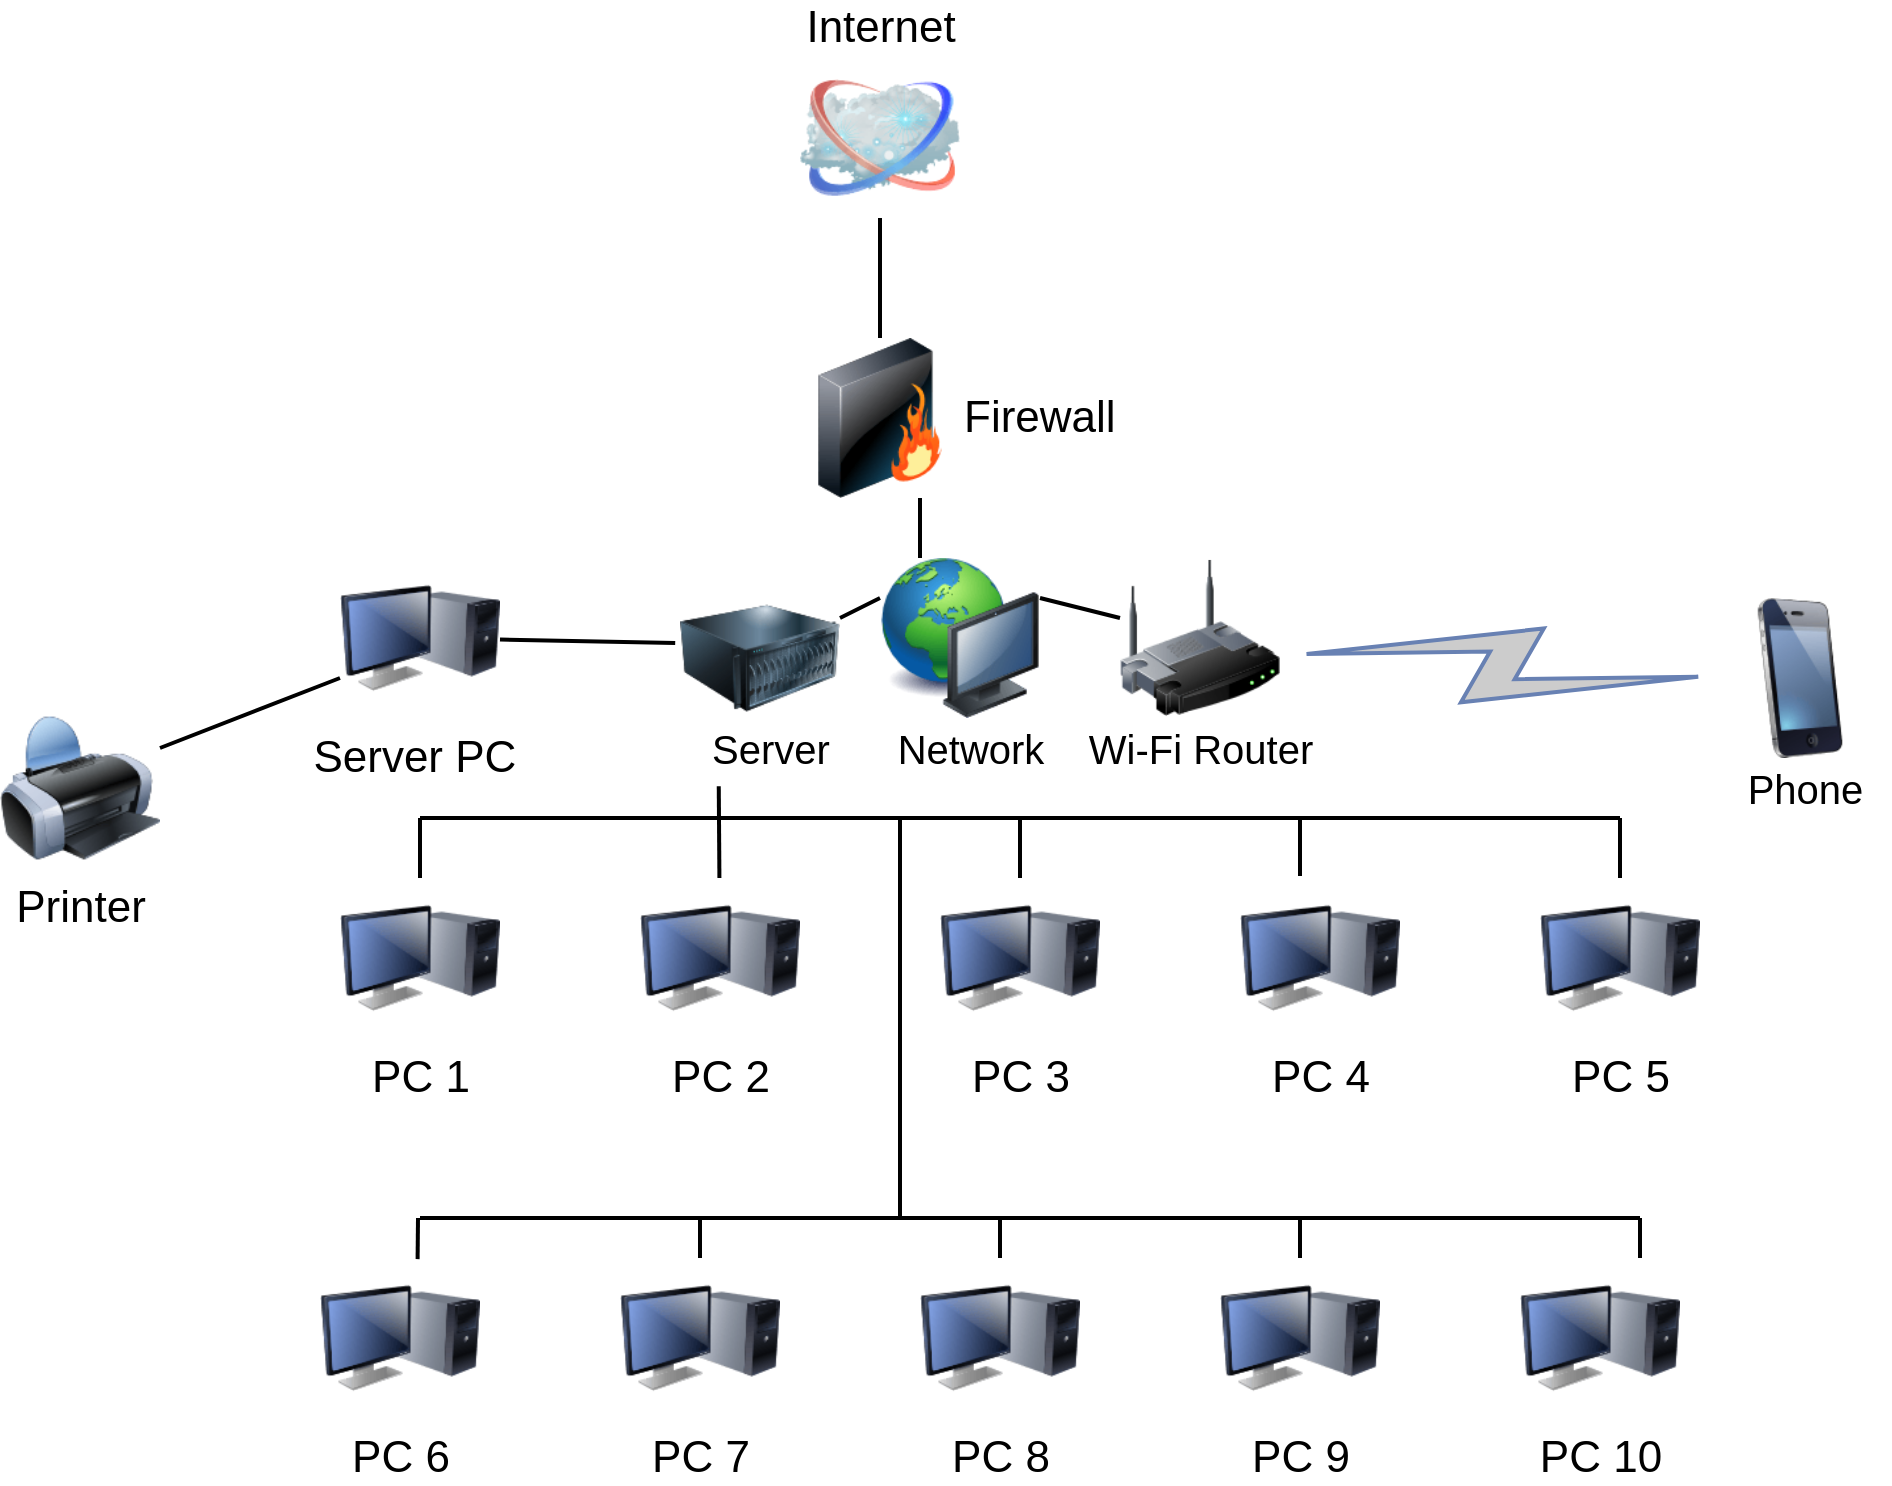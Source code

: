 <mxfile version="14.2.6" type="github">
  <diagram name="Page-1" id="55a83fd1-7818-8e21-69c5-c3457e3827bb">
    <mxGraphModel dx="1730" dy="967" grid="1" gridSize="10" guides="1" tooltips="1" connect="1" arrows="1" fold="1" page="1" pageScale="1" pageWidth="1100" pageHeight="850" background="#ffffff" math="0" shadow="0">
      <root>
        <mxCell id="0" />
        <mxCell id="1" parent="0" />
        <mxCell id="69ecfefc5c41e42c-18" style="edgeStyle=none;rounded=0;html=1;labelBackgroundColor=none;endArrow=none;strokeWidth=2;fontFamily=Verdana;fontSize=22;entryX=1;entryY=0.25;entryDx=0;entryDy=0;" parent="1" source="69ecfefc5c41e42c-1" target="ljmvhu7upG-RRoT3nffI-48" edge="1">
          <mxGeometry relative="1" as="geometry" />
        </mxCell>
        <mxCell id="69ecfefc5c41e42c-1" value="" style="image;html=1;labelBackgroundColor=#ffffff;image=img/lib/clip_art/networking/Wireless_Router_128x128.png;rounded=1;shadow=0;comic=0;strokeWidth=2;fontSize=22" parent="1" vertex="1">
          <mxGeometry x="630" y="310" width="80" height="80" as="geometry" />
        </mxCell>
        <mxCell id="69ecfefc5c41e42c-2" value="Internet" style="image;html=1;labelBackgroundColor=#ffffff;image=img/lib/clip_art/networking/Cloud_128x128.png;rounded=1;shadow=0;comic=0;strokeWidth=2;fontSize=22;labelPosition=center;verticalLabelPosition=top;align=center;verticalAlign=bottom;" parent="1" vertex="1">
          <mxGeometry x="470" y="60" width="80" height="80" as="geometry" />
        </mxCell>
        <mxCell id="69ecfefc5c41e42c-19" style="edgeStyle=none;rounded=0;html=1;labelBackgroundColor=none;endArrow=none;strokeWidth=2;fontFamily=Verdana;fontSize=22" parent="1" source="69ecfefc5c41e42c-3" target="69ecfefc5c41e42c-2" edge="1">
          <mxGeometry relative="1" as="geometry" />
        </mxCell>
        <mxCell id="69ecfefc5c41e42c-3" value="Firewall" style="image;html=1;labelBackgroundColor=#ffffff;image=img/lib/clip_art/networking/Firewall_128x128.png;rounded=1;shadow=0;comic=0;strokeWidth=2;fontSize=22;labelPosition=right;verticalLabelPosition=middle;align=left;verticalAlign=middle;" parent="1" vertex="1">
          <mxGeometry x="470" y="200" width="80" height="80" as="geometry" />
        </mxCell>
        <mxCell id="69ecfefc5c41e42c-5" value="PC 1" style="image;html=1;labelBackgroundColor=#ffffff;image=img/lib/clip_art/computers/Monitor_Tower_128x128.png;rounded=1;shadow=0;comic=0;strokeWidth=2;fontSize=22" parent="1" vertex="1">
          <mxGeometry x="240" y="470" width="80" height="80" as="geometry" />
        </mxCell>
        <mxCell id="69ecfefc5c41e42c-6" value="Printer" style="image;html=1;labelBackgroundColor=#ffffff;image=img/lib/clip_art/computers/Printer_128x128.png;rounded=1;shadow=0;comic=0;strokeWidth=2;fontSize=22" parent="1" vertex="1">
          <mxGeometry x="70" y="385" width="80" height="80" as="geometry" />
        </mxCell>
        <mxCell id="69ecfefc5c41e42c-15" value="" style="html=1;fillColor=#CCCCCC;strokeColor=#6881B3;gradientColor=none;gradientDirection=north;strokeWidth=2;shape=mxgraph.networks.comm_link_edge;html=1;labelBackgroundColor=none;endArrow=none;fontFamily=Verdana;fontSize=22;fontColor=#000000;exitX=0;exitY=0.5;exitDx=0;exitDy=0;entryX=1.03;entryY=0.592;entryDx=0;entryDy=0;entryPerimeter=0;" parent="1" source="ljmvhu7upG-RRoT3nffI-2" target="69ecfefc5c41e42c-1" edge="1">
          <mxGeometry width="100" height="100" relative="1" as="geometry">
            <mxPoint x="870" y="505" as="sourcePoint" />
            <mxPoint x="690" y="490" as="targetPoint" />
            <Array as="points" />
          </mxGeometry>
        </mxCell>
        <mxCell id="ljmvhu7upG-RRoT3nffI-2" value="" style="image;html=1;image=img/lib/clip_art/telecommunication/iPhone_128x128.png" vertex="1" parent="1">
          <mxGeometry x="930" y="330" width="80" height="80" as="geometry" />
        </mxCell>
        <mxCell id="ljmvhu7upG-RRoT3nffI-3" value="PC 2" style="image;html=1;labelBackgroundColor=#ffffff;image=img/lib/clip_art/computers/Monitor_Tower_128x128.png;rounded=1;shadow=0;comic=0;strokeWidth=2;fontSize=22" vertex="1" parent="1">
          <mxGeometry x="390" y="470" width="80" height="80" as="geometry" />
        </mxCell>
        <mxCell id="ljmvhu7upG-RRoT3nffI-6" value="PC 3" style="image;html=1;labelBackgroundColor=#ffffff;image=img/lib/clip_art/computers/Monitor_Tower_128x128.png;rounded=1;shadow=0;comic=0;strokeWidth=2;fontSize=22" vertex="1" parent="1">
          <mxGeometry x="540" y="470" width="80" height="80" as="geometry" />
        </mxCell>
        <mxCell id="ljmvhu7upG-RRoT3nffI-7" value="PC 4" style="image;html=1;labelBackgroundColor=#ffffff;image=img/lib/clip_art/computers/Monitor_Tower_128x128.png;rounded=1;shadow=0;comic=0;strokeWidth=2;fontSize=22" vertex="1" parent="1">
          <mxGeometry x="690" y="470" width="80" height="80" as="geometry" />
        </mxCell>
        <mxCell id="ljmvhu7upG-RRoT3nffI-8" value="PC 5" style="image;html=1;labelBackgroundColor=#ffffff;image=img/lib/clip_art/computers/Monitor_Tower_128x128.png;rounded=1;shadow=0;comic=0;strokeWidth=2;fontSize=22" vertex="1" parent="1">
          <mxGeometry x="840" y="470" width="80" height="80" as="geometry" />
        </mxCell>
        <mxCell id="ljmvhu7upG-RRoT3nffI-9" value="Server PC&amp;nbsp;" style="image;html=1;labelBackgroundColor=#ffffff;image=img/lib/clip_art/computers/Monitor_Tower_128x128.png;rounded=1;shadow=0;comic=0;strokeWidth=2;fontSize=22" vertex="1" parent="1">
          <mxGeometry x="240" y="310" width="80" height="80" as="geometry" />
        </mxCell>
        <mxCell id="ljmvhu7upG-RRoT3nffI-10" value="" style="image;html=1;image=img/lib/clip_art/computers/Server_128x128.png" vertex="1" parent="1">
          <mxGeometry x="410" y="320" width="80" height="80" as="geometry" />
        </mxCell>
        <mxCell id="ljmvhu7upG-RRoT3nffI-14" value="" style="endArrow=none;html=1;entryX=0;entryY=0.25;entryDx=0;entryDy=0;strokeWidth=2;" edge="1" parent="1" source="ljmvhu7upG-RRoT3nffI-10" target="ljmvhu7upG-RRoT3nffI-48">
          <mxGeometry width="50" height="50" relative="1" as="geometry">
            <mxPoint x="500" y="410" as="sourcePoint" />
            <mxPoint x="550" y="360" as="targetPoint" />
          </mxGeometry>
        </mxCell>
        <mxCell id="ljmvhu7upG-RRoT3nffI-15" value="" style="endArrow=none;html=1;strokeWidth=2;exitX=-0.03;exitY=0.407;exitDx=0;exitDy=0;exitPerimeter=0;" edge="1" parent="1" source="ljmvhu7upG-RRoT3nffI-10" target="ljmvhu7upG-RRoT3nffI-9">
          <mxGeometry width="50" height="50" relative="1" as="geometry">
            <mxPoint x="480" y="330" as="sourcePoint" />
            <mxPoint x="500" y="290" as="targetPoint" />
          </mxGeometry>
        </mxCell>
        <mxCell id="ljmvhu7upG-RRoT3nffI-16" value="" style="endArrow=none;html=1;strokeWidth=2;exitX=0.134;exitY=1.138;exitDx=0;exitDy=0;exitPerimeter=0;" edge="1" parent="1" source="ljmvhu7upG-RRoT3nffI-51" target="ljmvhu7upG-RRoT3nffI-3">
          <mxGeometry width="50" height="50" relative="1" as="geometry">
            <mxPoint x="427" y="420" as="sourcePoint" />
            <mxPoint x="330" y="360.803" as="targetPoint" />
          </mxGeometry>
        </mxCell>
        <mxCell id="ljmvhu7upG-RRoT3nffI-17" value="" style="endArrow=none;html=1;strokeWidth=2;" edge="1" parent="1">
          <mxGeometry width="50" height="50" relative="1" as="geometry">
            <mxPoint x="880" y="440" as="sourcePoint" />
            <mxPoint x="280" y="440" as="targetPoint" />
          </mxGeometry>
        </mxCell>
        <mxCell id="ljmvhu7upG-RRoT3nffI-18" value="" style="endArrow=none;html=1;strokeWidth=2;exitX=0.5;exitY=0;exitDx=0;exitDy=0;" edge="1" parent="1" source="69ecfefc5c41e42c-5">
          <mxGeometry width="50" height="50" relative="1" as="geometry">
            <mxPoint x="890" y="450" as="sourcePoint" />
            <mxPoint x="280" y="440" as="targetPoint" />
          </mxGeometry>
        </mxCell>
        <mxCell id="ljmvhu7upG-RRoT3nffI-19" value="" style="endArrow=none;html=1;strokeWidth=2;" edge="1" parent="1" source="ljmvhu7upG-RRoT3nffI-6">
          <mxGeometry width="50" height="50" relative="1" as="geometry">
            <mxPoint x="900" y="460" as="sourcePoint" />
            <mxPoint x="580" y="440" as="targetPoint" />
          </mxGeometry>
        </mxCell>
        <mxCell id="ljmvhu7upG-RRoT3nffI-20" value="" style="endArrow=none;html=1;strokeWidth=2;" edge="1" parent="1">
          <mxGeometry width="50" height="50" relative="1" as="geometry">
            <mxPoint x="720" y="469" as="sourcePoint" />
            <mxPoint x="720" y="440" as="targetPoint" />
          </mxGeometry>
        </mxCell>
        <mxCell id="ljmvhu7upG-RRoT3nffI-21" value="" style="endArrow=none;html=1;strokeWidth=2;exitX=0.5;exitY=0;exitDx=0;exitDy=0;" edge="1" parent="1" source="ljmvhu7upG-RRoT3nffI-8">
          <mxGeometry width="50" height="50" relative="1" as="geometry">
            <mxPoint x="730" y="479" as="sourcePoint" />
            <mxPoint x="880" y="440" as="targetPoint" />
          </mxGeometry>
        </mxCell>
        <mxCell id="ljmvhu7upG-RRoT3nffI-22" value="" style="endArrow=none;html=1;strokeWidth=2;" edge="1" parent="1">
          <mxGeometry width="50" height="50" relative="1" as="geometry">
            <mxPoint x="520" y="640" as="sourcePoint" />
            <mxPoint x="520" y="440" as="targetPoint" />
          </mxGeometry>
        </mxCell>
        <mxCell id="ljmvhu7upG-RRoT3nffI-23" value="" style="endArrow=none;html=1;strokeWidth=2;" edge="1" parent="1">
          <mxGeometry width="50" height="50" relative="1" as="geometry">
            <mxPoint x="280" y="640" as="sourcePoint" />
            <mxPoint x="890" y="640" as="targetPoint" />
          </mxGeometry>
        </mxCell>
        <mxCell id="ljmvhu7upG-RRoT3nffI-24" value="PC 6" style="image;html=1;labelBackgroundColor=#ffffff;image=img/lib/clip_art/computers/Monitor_Tower_128x128.png;rounded=1;shadow=0;comic=0;strokeWidth=2;fontSize=22" vertex="1" parent="1">
          <mxGeometry x="230" y="660" width="80" height="80" as="geometry" />
        </mxCell>
        <mxCell id="ljmvhu7upG-RRoT3nffI-25" value="PC 7&lt;br&gt;" style="image;html=1;labelBackgroundColor=#ffffff;image=img/lib/clip_art/computers/Monitor_Tower_128x128.png;rounded=1;shadow=0;comic=0;strokeWidth=2;fontSize=22" vertex="1" parent="1">
          <mxGeometry x="380" y="660" width="80" height="80" as="geometry" />
        </mxCell>
        <mxCell id="ljmvhu7upG-RRoT3nffI-26" value="PC 8" style="image;html=1;labelBackgroundColor=#ffffff;image=img/lib/clip_art/computers/Monitor_Tower_128x128.png;rounded=1;shadow=0;comic=0;strokeWidth=2;fontSize=22" vertex="1" parent="1">
          <mxGeometry x="530" y="660" width="80" height="80" as="geometry" />
        </mxCell>
        <mxCell id="ljmvhu7upG-RRoT3nffI-27" value="PC 9&lt;br&gt;" style="image;html=1;labelBackgroundColor=#ffffff;image=img/lib/clip_art/computers/Monitor_Tower_128x128.png;rounded=1;shadow=0;comic=0;strokeWidth=2;fontSize=22" vertex="1" parent="1">
          <mxGeometry x="680" y="660" width="80" height="80" as="geometry" />
        </mxCell>
        <mxCell id="ljmvhu7upG-RRoT3nffI-28" value="PC 10" style="image;html=1;labelBackgroundColor=#ffffff;image=img/lib/clip_art/computers/Monitor_Tower_128x128.png;rounded=1;shadow=0;comic=0;strokeWidth=2;fontSize=22" vertex="1" parent="1">
          <mxGeometry x="830" y="660" width="80" height="80" as="geometry" />
        </mxCell>
        <mxCell id="ljmvhu7upG-RRoT3nffI-37" value="" style="endArrow=none;html=1;strokeWidth=2;exitX=0.5;exitY=0;exitDx=0;exitDy=0;" edge="1" parent="1" source="ljmvhu7upG-RRoT3nffI-27">
          <mxGeometry width="50" height="50" relative="1" as="geometry">
            <mxPoint x="730" y="479" as="sourcePoint" />
            <mxPoint x="720" y="640" as="targetPoint" />
          </mxGeometry>
        </mxCell>
        <mxCell id="ljmvhu7upG-RRoT3nffI-39" value="" style="endArrow=none;html=1;strokeWidth=2;exitX=0.75;exitY=0;exitDx=0;exitDy=0;" edge="1" parent="1" source="ljmvhu7upG-RRoT3nffI-28">
          <mxGeometry width="50" height="50" relative="1" as="geometry">
            <mxPoint x="740" y="489" as="sourcePoint" />
            <mxPoint x="890" y="640" as="targetPoint" />
          </mxGeometry>
        </mxCell>
        <mxCell id="ljmvhu7upG-RRoT3nffI-40" value="" style="endArrow=none;html=1;strokeWidth=2;exitX=0.5;exitY=0;exitDx=0;exitDy=0;" edge="1" parent="1" source="ljmvhu7upG-RRoT3nffI-26">
          <mxGeometry width="50" height="50" relative="1" as="geometry">
            <mxPoint x="750" y="499" as="sourcePoint" />
            <mxPoint x="570" y="640" as="targetPoint" />
          </mxGeometry>
        </mxCell>
        <mxCell id="ljmvhu7upG-RRoT3nffI-41" value="" style="endArrow=none;html=1;strokeWidth=2;exitX=0.5;exitY=0;exitDx=0;exitDy=0;" edge="1" parent="1" source="ljmvhu7upG-RRoT3nffI-25">
          <mxGeometry width="50" height="50" relative="1" as="geometry">
            <mxPoint x="580" y="670" as="sourcePoint" />
            <mxPoint x="420" y="640" as="targetPoint" />
          </mxGeometry>
        </mxCell>
        <mxCell id="ljmvhu7upG-RRoT3nffI-44" value="" style="endArrow=none;html=1;strokeWidth=2;exitX=0.61;exitY=0.007;exitDx=0;exitDy=0;exitPerimeter=0;" edge="1" parent="1" source="ljmvhu7upG-RRoT3nffI-24">
          <mxGeometry width="50" height="50" relative="1" as="geometry">
            <mxPoint x="590" y="680" as="sourcePoint" />
            <mxPoint x="279" y="640" as="targetPoint" />
          </mxGeometry>
        </mxCell>
        <mxCell id="ljmvhu7upG-RRoT3nffI-47" value="" style="endArrow=none;html=1;strokeWidth=2;exitX=1;exitY=0.25;exitDx=0;exitDy=0;entryX=0;entryY=0.75;entryDx=0;entryDy=0;" edge="1" parent="1" source="69ecfefc5c41e42c-6" target="ljmvhu7upG-RRoT3nffI-9">
          <mxGeometry width="50" height="50" relative="1" as="geometry">
            <mxPoint x="417.6" y="362.56" as="sourcePoint" />
            <mxPoint x="330" y="360.803" as="targetPoint" />
          </mxGeometry>
        </mxCell>
        <mxCell id="ljmvhu7upG-RRoT3nffI-48" value="" style="image;html=1;image=img/lib/clip_art/computers/Network_128x128.png" vertex="1" parent="1">
          <mxGeometry x="510" y="310" width="80" height="80" as="geometry" />
        </mxCell>
        <mxCell id="ljmvhu7upG-RRoT3nffI-49" style="edgeStyle=none;rounded=0;html=1;labelBackgroundColor=none;endArrow=none;strokeWidth=2;fontFamily=Verdana;fontSize=22;entryX=0.25;entryY=0;entryDx=0;entryDy=0;exitX=0.75;exitY=1;exitDx=0;exitDy=0;" edge="1" parent="1" source="69ecfefc5c41e42c-3" target="ljmvhu7upG-RRoT3nffI-48">
          <mxGeometry relative="1" as="geometry">
            <mxPoint x="640" y="350" as="sourcePoint" />
            <mxPoint x="600" y="340" as="targetPoint" />
          </mxGeometry>
        </mxCell>
        <mxCell id="ljmvhu7upG-RRoT3nffI-50" value="Network" style="text;html=1;align=center;verticalAlign=middle;resizable=0;points=[];autosize=1;fontSize=20;" vertex="1" parent="1">
          <mxGeometry x="510" y="390" width="90" height="30" as="geometry" />
        </mxCell>
        <mxCell id="ljmvhu7upG-RRoT3nffI-51" value="Server" style="text;html=1;align=center;verticalAlign=middle;resizable=0;points=[];autosize=1;fontSize=20;" vertex="1" parent="1">
          <mxGeometry x="420" y="390" width="70" height="30" as="geometry" />
        </mxCell>
        <mxCell id="ljmvhu7upG-RRoT3nffI-53" value="Wi-Fi Router" style="text;html=1;align=center;verticalAlign=middle;resizable=0;points=[];autosize=1;fontSize=20;" vertex="1" parent="1">
          <mxGeometry x="605" y="390" width="130" height="30" as="geometry" />
        </mxCell>
        <mxCell id="ljmvhu7upG-RRoT3nffI-54" value="Phone&amp;nbsp;" style="text;html=1;align=center;verticalAlign=middle;resizable=0;points=[];autosize=1;fontSize=20;" vertex="1" parent="1">
          <mxGeometry x="935" y="410" width="80" height="30" as="geometry" />
        </mxCell>
      </root>
    </mxGraphModel>
  </diagram>
</mxfile>
